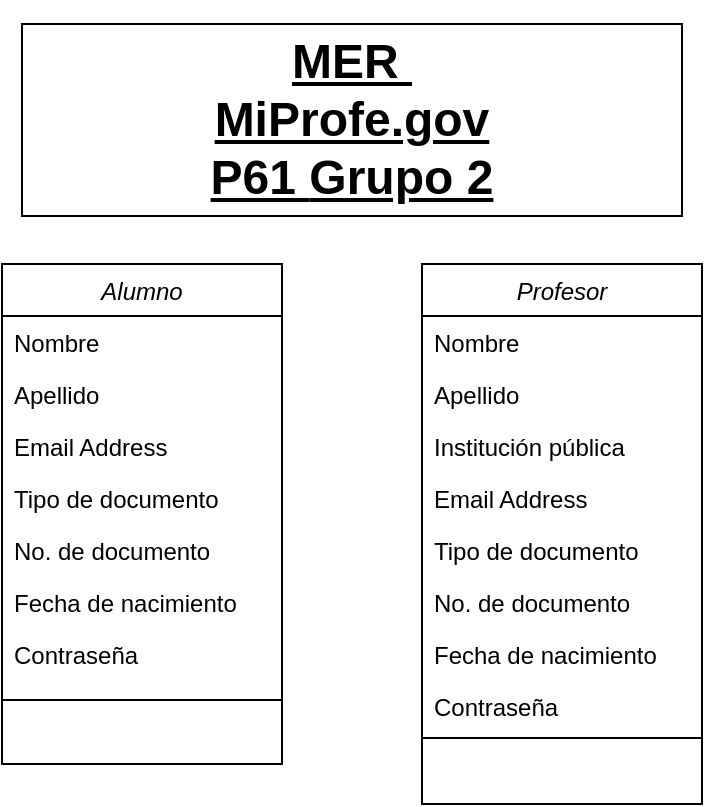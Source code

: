 <mxfile version="15.5.0" type="github">
  <diagram id="C5RBs43oDa-KdzZeNtuy" name="Page-1">
    <mxGraphModel dx="664" dy="713" grid="1" gridSize="10" guides="1" tooltips="1" connect="1" arrows="1" fold="1" page="1" pageScale="1" pageWidth="827" pageHeight="1169" math="0" shadow="0">
      <root>
        <mxCell id="WIyWlLk6GJQsqaUBKTNV-0" />
        <mxCell id="WIyWlLk6GJQsqaUBKTNV-1" parent="WIyWlLk6GJQsqaUBKTNV-0" />
        <mxCell id="zkfFHV4jXpPFQw0GAbJ--0" value="Alumno" style="swimlane;fontStyle=2;align=center;verticalAlign=top;childLayout=stackLayout;horizontal=1;startSize=26;horizontalStack=0;resizeParent=1;resizeLast=0;collapsible=1;marginBottom=0;rounded=0;shadow=0;strokeWidth=1;" parent="WIyWlLk6GJQsqaUBKTNV-1" vertex="1">
          <mxGeometry x="220" y="160" width="140" height="250" as="geometry">
            <mxRectangle x="230" y="140" width="160" height="26" as="alternateBounds" />
          </mxGeometry>
        </mxCell>
        <mxCell id="zkfFHV4jXpPFQw0GAbJ--1" value="Nombre" style="text;align=left;verticalAlign=top;spacingLeft=4;spacingRight=4;overflow=hidden;rotatable=0;points=[[0,0.5],[1,0.5]];portConstraint=eastwest;" parent="zkfFHV4jXpPFQw0GAbJ--0" vertex="1">
          <mxGeometry y="26" width="140" height="26" as="geometry" />
        </mxCell>
        <mxCell id="zkfFHV4jXpPFQw0GAbJ--2" value="Apellido" style="text;align=left;verticalAlign=top;spacingLeft=4;spacingRight=4;overflow=hidden;rotatable=0;points=[[0,0.5],[1,0.5]];portConstraint=eastwest;rounded=0;shadow=0;html=0;" parent="zkfFHV4jXpPFQw0GAbJ--0" vertex="1">
          <mxGeometry y="52" width="140" height="26" as="geometry" />
        </mxCell>
        <mxCell id="zkfFHV4jXpPFQw0GAbJ--3" value="Email Address" style="text;align=left;verticalAlign=top;spacingLeft=4;spacingRight=4;overflow=hidden;rotatable=0;points=[[0,0.5],[1,0.5]];portConstraint=eastwest;rounded=0;shadow=0;html=0;" parent="zkfFHV4jXpPFQw0GAbJ--0" vertex="1">
          <mxGeometry y="78" width="140" height="26" as="geometry" />
        </mxCell>
        <mxCell id="zkfFHV4jXpPFQw0GAbJ--5" value="Tipo de documento" style="text;align=left;verticalAlign=top;spacingLeft=4;spacingRight=4;overflow=hidden;rotatable=0;points=[[0,0.5],[1,0.5]];portConstraint=eastwest;" parent="zkfFHV4jXpPFQw0GAbJ--0" vertex="1">
          <mxGeometry y="104" width="140" height="26" as="geometry" />
        </mxCell>
        <mxCell id="BTYVKOW6S4wxTshQRr5Y-3" value="No. de documento" style="text;align=left;verticalAlign=top;spacingLeft=4;spacingRight=4;overflow=hidden;rotatable=0;points=[[0,0.5],[1,0.5]];portConstraint=eastwest;" vertex="1" parent="zkfFHV4jXpPFQw0GAbJ--0">
          <mxGeometry y="130" width="140" height="26" as="geometry" />
        </mxCell>
        <mxCell id="BTYVKOW6S4wxTshQRr5Y-4" value="Fecha de nacimiento" style="text;align=left;verticalAlign=top;spacingLeft=4;spacingRight=4;overflow=hidden;rotatable=0;points=[[0,0.5],[1,0.5]];portConstraint=eastwest;" vertex="1" parent="zkfFHV4jXpPFQw0GAbJ--0">
          <mxGeometry y="156" width="140" height="26" as="geometry" />
        </mxCell>
        <mxCell id="BTYVKOW6S4wxTshQRr5Y-5" value="Contraseña" style="text;align=left;verticalAlign=top;spacingLeft=4;spacingRight=4;overflow=hidden;rotatable=0;points=[[0,0.5],[1,0.5]];portConstraint=eastwest;" vertex="1" parent="zkfFHV4jXpPFQw0GAbJ--0">
          <mxGeometry y="182" width="140" height="26" as="geometry" />
        </mxCell>
        <mxCell id="zkfFHV4jXpPFQw0GAbJ--4" value="&lt;br&gt;&lt;br&gt;&lt;br&gt;" style="line;html=1;strokeWidth=1;align=left;verticalAlign=middle;spacingTop=-1;spacingLeft=3;spacingRight=3;rotatable=0;labelPosition=right;points=[];portConstraint=eastwest;" parent="zkfFHV4jXpPFQw0GAbJ--0" vertex="1">
          <mxGeometry y="208" width="140" height="20" as="geometry" />
        </mxCell>
        <mxCell id="BTYVKOW6S4wxTshQRr5Y-6" value="Profesor" style="swimlane;fontStyle=2;align=center;verticalAlign=top;childLayout=stackLayout;horizontal=1;startSize=26;horizontalStack=0;resizeParent=1;resizeLast=0;collapsible=1;marginBottom=0;rounded=0;shadow=0;strokeWidth=1;" vertex="1" parent="WIyWlLk6GJQsqaUBKTNV-1">
          <mxGeometry x="430" y="160" width="140" height="270" as="geometry">
            <mxRectangle x="230" y="140" width="160" height="26" as="alternateBounds" />
          </mxGeometry>
        </mxCell>
        <mxCell id="BTYVKOW6S4wxTshQRr5Y-7" value="Nombre" style="text;align=left;verticalAlign=top;spacingLeft=4;spacingRight=4;overflow=hidden;rotatable=0;points=[[0,0.5],[1,0.5]];portConstraint=eastwest;" vertex="1" parent="BTYVKOW6S4wxTshQRr5Y-6">
          <mxGeometry y="26" width="140" height="26" as="geometry" />
        </mxCell>
        <mxCell id="BTYVKOW6S4wxTshQRr5Y-8" value="Apellido" style="text;align=left;verticalAlign=top;spacingLeft=4;spacingRight=4;overflow=hidden;rotatable=0;points=[[0,0.5],[1,0.5]];portConstraint=eastwest;rounded=0;shadow=0;html=0;" vertex="1" parent="BTYVKOW6S4wxTshQRr5Y-6">
          <mxGeometry y="52" width="140" height="26" as="geometry" />
        </mxCell>
        <mxCell id="BTYVKOW6S4wxTshQRr5Y-15" value="Institución pública" style="text;align=left;verticalAlign=top;spacingLeft=4;spacingRight=4;overflow=hidden;rotatable=0;points=[[0,0.5],[1,0.5]];portConstraint=eastwest;rounded=0;shadow=0;html=0;" vertex="1" parent="BTYVKOW6S4wxTshQRr5Y-6">
          <mxGeometry y="78" width="140" height="26" as="geometry" />
        </mxCell>
        <mxCell id="BTYVKOW6S4wxTshQRr5Y-9" value="Email Address" style="text;align=left;verticalAlign=top;spacingLeft=4;spacingRight=4;overflow=hidden;rotatable=0;points=[[0,0.5],[1,0.5]];portConstraint=eastwest;rounded=0;shadow=0;html=0;" vertex="1" parent="BTYVKOW6S4wxTshQRr5Y-6">
          <mxGeometry y="104" width="140" height="26" as="geometry" />
        </mxCell>
        <mxCell id="BTYVKOW6S4wxTshQRr5Y-10" value="Tipo de documento" style="text;align=left;verticalAlign=top;spacingLeft=4;spacingRight=4;overflow=hidden;rotatable=0;points=[[0,0.5],[1,0.5]];portConstraint=eastwest;" vertex="1" parent="BTYVKOW6S4wxTshQRr5Y-6">
          <mxGeometry y="130" width="140" height="26" as="geometry" />
        </mxCell>
        <mxCell id="BTYVKOW6S4wxTshQRr5Y-11" value="No. de documento" style="text;align=left;verticalAlign=top;spacingLeft=4;spacingRight=4;overflow=hidden;rotatable=0;points=[[0,0.5],[1,0.5]];portConstraint=eastwest;" vertex="1" parent="BTYVKOW6S4wxTshQRr5Y-6">
          <mxGeometry y="156" width="140" height="26" as="geometry" />
        </mxCell>
        <mxCell id="BTYVKOW6S4wxTshQRr5Y-12" value="Fecha de nacimiento" style="text;align=left;verticalAlign=top;spacingLeft=4;spacingRight=4;overflow=hidden;rotatable=0;points=[[0,0.5],[1,0.5]];portConstraint=eastwest;" vertex="1" parent="BTYVKOW6S4wxTshQRr5Y-6">
          <mxGeometry y="182" width="140" height="26" as="geometry" />
        </mxCell>
        <mxCell id="BTYVKOW6S4wxTshQRr5Y-13" value="Contraseña" style="text;align=left;verticalAlign=top;spacingLeft=4;spacingRight=4;overflow=hidden;rotatable=0;points=[[0,0.5],[1,0.5]];portConstraint=eastwest;" vertex="1" parent="BTYVKOW6S4wxTshQRr5Y-6">
          <mxGeometry y="208" width="140" height="26" as="geometry" />
        </mxCell>
        <mxCell id="BTYVKOW6S4wxTshQRr5Y-14" value="&lt;br&gt;&lt;br&gt;&lt;br&gt;" style="line;html=1;strokeWidth=1;align=left;verticalAlign=middle;spacingTop=-1;spacingLeft=3;spacingRight=3;rotatable=0;labelPosition=right;points=[];portConstraint=eastwest;" vertex="1" parent="BTYVKOW6S4wxTshQRr5Y-6">
          <mxGeometry y="234" width="140" height="6" as="geometry" />
        </mxCell>
        <mxCell id="BTYVKOW6S4wxTshQRr5Y-17" value="&lt;h1&gt;&lt;b&gt;&lt;u&gt;MER&amp;nbsp;&lt;br&gt;&lt;/u&gt;&lt;/b&gt;&lt;b&gt;&lt;u&gt;MiProfe.gov&lt;br&gt;&lt;/u&gt;&lt;/b&gt;&lt;b&gt;&lt;u&gt;P61&amp;nbsp;&lt;/u&gt;&lt;/b&gt;&lt;b&gt;&lt;u&gt;Grupo 2&lt;/u&gt;&lt;/b&gt;&lt;/h1&gt;" style="rounded=0;whiteSpace=wrap;html=1;" vertex="1" parent="WIyWlLk6GJQsqaUBKTNV-1">
          <mxGeometry x="230" y="40" width="330" height="96" as="geometry" />
        </mxCell>
      </root>
    </mxGraphModel>
  </diagram>
</mxfile>
